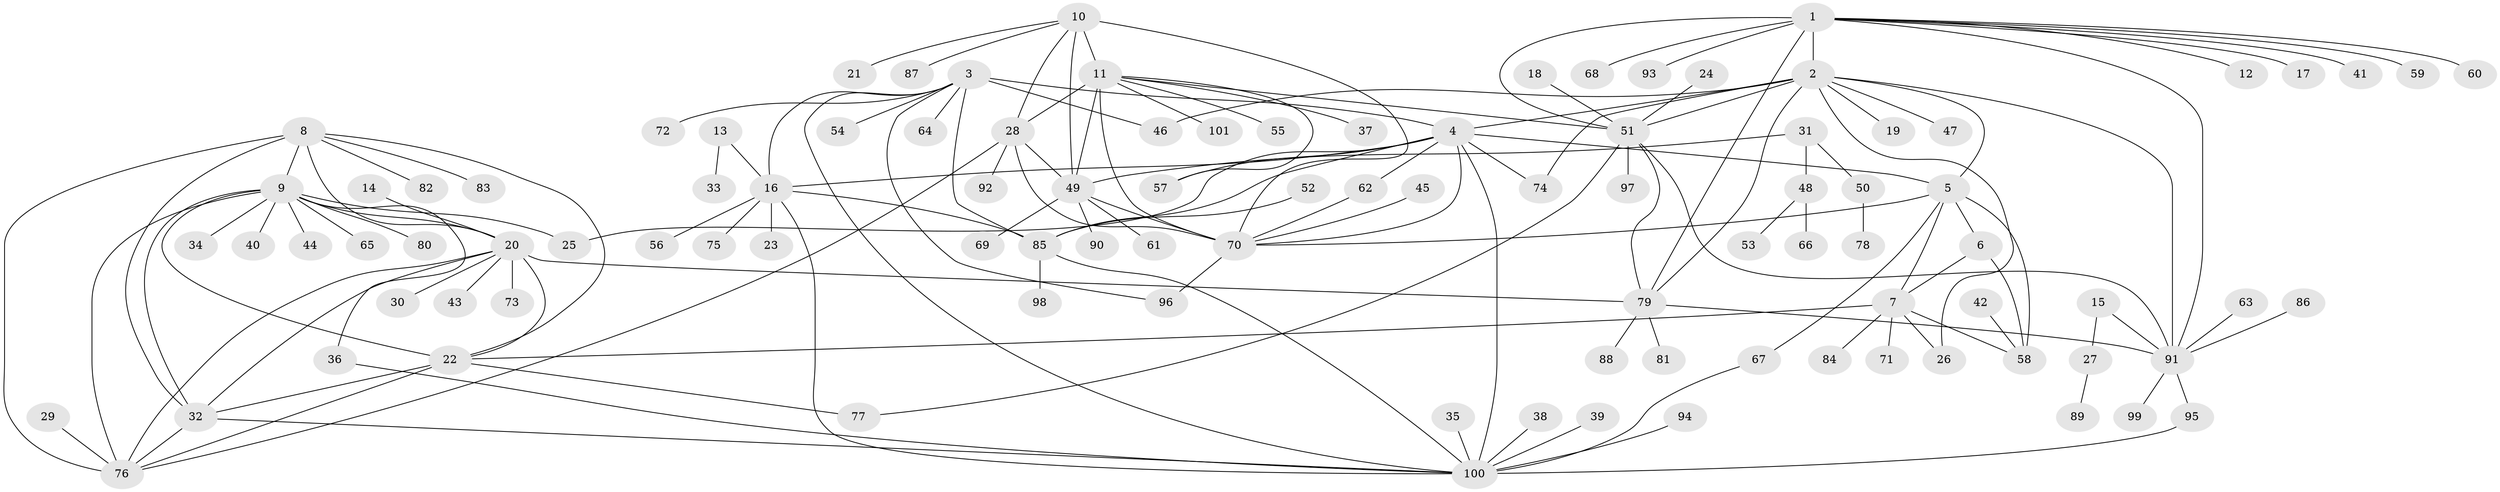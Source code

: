 // original degree distribution, {10: 0.04895104895104895, 8: 0.04195804195804196, 9: 0.04895104895104895, 11: 0.02097902097902098, 12: 0.027972027972027972, 7: 0.027972027972027972, 15: 0.006993006993006993, 6: 0.02097902097902098, 1: 0.5314685314685315, 3: 0.02097902097902098, 2: 0.1958041958041958, 4: 0.006993006993006993}
// Generated by graph-tools (version 1.1) at 2025/37/03/04/25 23:37:30]
// undirected, 101 vertices, 148 edges
graph export_dot {
  node [color=gray90,style=filled];
  1;
  2;
  3;
  4;
  5;
  6;
  7;
  8;
  9;
  10;
  11;
  12;
  13;
  14;
  15;
  16;
  17;
  18;
  19;
  20;
  21;
  22;
  23;
  24;
  25;
  26;
  27;
  28;
  29;
  30;
  31;
  32;
  33;
  34;
  35;
  36;
  37;
  38;
  39;
  40;
  41;
  42;
  43;
  44;
  45;
  46;
  47;
  48;
  49;
  50;
  51;
  52;
  53;
  54;
  55;
  56;
  57;
  58;
  59;
  60;
  61;
  62;
  63;
  64;
  65;
  66;
  67;
  68;
  69;
  70;
  71;
  72;
  73;
  74;
  75;
  76;
  77;
  78;
  79;
  80;
  81;
  82;
  83;
  84;
  85;
  86;
  87;
  88;
  89;
  90;
  91;
  92;
  93;
  94;
  95;
  96;
  97;
  98;
  99;
  100;
  101;
  1 -- 2 [weight=4.0];
  1 -- 12 [weight=1.0];
  1 -- 17 [weight=1.0];
  1 -- 41 [weight=1.0];
  1 -- 51 [weight=2.0];
  1 -- 59 [weight=1.0];
  1 -- 60 [weight=1.0];
  1 -- 68 [weight=1.0];
  1 -- 79 [weight=2.0];
  1 -- 91 [weight=2.0];
  1 -- 93 [weight=1.0];
  2 -- 4 [weight=1.0];
  2 -- 5 [weight=1.0];
  2 -- 19 [weight=1.0];
  2 -- 26 [weight=1.0];
  2 -- 46 [weight=1.0];
  2 -- 47 [weight=1.0];
  2 -- 51 [weight=2.0];
  2 -- 74 [weight=1.0];
  2 -- 79 [weight=2.0];
  2 -- 91 [weight=2.0];
  3 -- 4 [weight=4.0];
  3 -- 16 [weight=2.0];
  3 -- 46 [weight=1.0];
  3 -- 54 [weight=1.0];
  3 -- 64 [weight=1.0];
  3 -- 72 [weight=1.0];
  3 -- 85 [weight=2.0];
  3 -- 96 [weight=1.0];
  3 -- 100 [weight=2.0];
  4 -- 5 [weight=1.0];
  4 -- 16 [weight=2.0];
  4 -- 25 [weight=1.0];
  4 -- 57 [weight=1.0];
  4 -- 62 [weight=1.0];
  4 -- 70 [weight=1.0];
  4 -- 74 [weight=1.0];
  4 -- 85 [weight=2.0];
  4 -- 100 [weight=2.0];
  5 -- 6 [weight=4.0];
  5 -- 7 [weight=4.0];
  5 -- 58 [weight=2.0];
  5 -- 67 [weight=1.0];
  5 -- 70 [weight=1.0];
  6 -- 7 [weight=4.0];
  6 -- 58 [weight=2.0];
  7 -- 22 [weight=1.0];
  7 -- 26 [weight=1.0];
  7 -- 58 [weight=2.0];
  7 -- 71 [weight=1.0];
  7 -- 84 [weight=1.0];
  8 -- 9 [weight=2.0];
  8 -- 20 [weight=1.0];
  8 -- 22 [weight=1.0];
  8 -- 32 [weight=1.0];
  8 -- 76 [weight=1.0];
  8 -- 82 [weight=1.0];
  8 -- 83 [weight=1.0];
  9 -- 20 [weight=2.0];
  9 -- 22 [weight=2.0];
  9 -- 25 [weight=1.0];
  9 -- 32 [weight=2.0];
  9 -- 34 [weight=1.0];
  9 -- 36 [weight=1.0];
  9 -- 40 [weight=1.0];
  9 -- 44 [weight=1.0];
  9 -- 65 [weight=1.0];
  9 -- 76 [weight=2.0];
  9 -- 80 [weight=1.0];
  10 -- 11 [weight=4.0];
  10 -- 21 [weight=1.0];
  10 -- 28 [weight=2.0];
  10 -- 49 [weight=2.0];
  10 -- 70 [weight=2.0];
  10 -- 87 [weight=1.0];
  11 -- 28 [weight=2.0];
  11 -- 37 [weight=1.0];
  11 -- 49 [weight=2.0];
  11 -- 51 [weight=1.0];
  11 -- 55 [weight=1.0];
  11 -- 57 [weight=1.0];
  11 -- 70 [weight=2.0];
  11 -- 101 [weight=1.0];
  13 -- 16 [weight=1.0];
  13 -- 33 [weight=1.0];
  14 -- 20 [weight=1.0];
  15 -- 27 [weight=1.0];
  15 -- 91 [weight=1.0];
  16 -- 23 [weight=1.0];
  16 -- 56 [weight=1.0];
  16 -- 75 [weight=1.0];
  16 -- 85 [weight=1.0];
  16 -- 100 [weight=1.0];
  18 -- 51 [weight=1.0];
  20 -- 22 [weight=1.0];
  20 -- 30 [weight=1.0];
  20 -- 32 [weight=1.0];
  20 -- 43 [weight=1.0];
  20 -- 73 [weight=1.0];
  20 -- 76 [weight=1.0];
  20 -- 79 [weight=1.0];
  22 -- 32 [weight=1.0];
  22 -- 76 [weight=1.0];
  22 -- 77 [weight=1.0];
  24 -- 51 [weight=1.0];
  27 -- 89 [weight=1.0];
  28 -- 49 [weight=1.0];
  28 -- 70 [weight=1.0];
  28 -- 76 [weight=1.0];
  28 -- 92 [weight=1.0];
  29 -- 76 [weight=1.0];
  31 -- 48 [weight=1.0];
  31 -- 49 [weight=1.0];
  31 -- 50 [weight=1.0];
  32 -- 76 [weight=1.0];
  32 -- 100 [weight=1.0];
  35 -- 100 [weight=1.0];
  36 -- 100 [weight=1.0];
  38 -- 100 [weight=1.0];
  39 -- 100 [weight=1.0];
  42 -- 58 [weight=1.0];
  45 -- 70 [weight=1.0];
  48 -- 53 [weight=1.0];
  48 -- 66 [weight=1.0];
  49 -- 61 [weight=1.0];
  49 -- 69 [weight=1.0];
  49 -- 70 [weight=1.0];
  49 -- 90 [weight=1.0];
  50 -- 78 [weight=1.0];
  51 -- 77 [weight=1.0];
  51 -- 79 [weight=1.0];
  51 -- 91 [weight=1.0];
  51 -- 97 [weight=1.0];
  52 -- 85 [weight=1.0];
  62 -- 70 [weight=1.0];
  63 -- 91 [weight=1.0];
  67 -- 100 [weight=1.0];
  70 -- 96 [weight=1.0];
  79 -- 81 [weight=1.0];
  79 -- 88 [weight=1.0];
  79 -- 91 [weight=1.0];
  85 -- 98 [weight=1.0];
  85 -- 100 [weight=1.0];
  86 -- 91 [weight=1.0];
  91 -- 95 [weight=1.0];
  91 -- 99 [weight=1.0];
  94 -- 100 [weight=1.0];
  95 -- 100 [weight=1.0];
}
